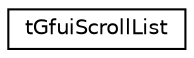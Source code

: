 digraph "Graphical Class Hierarchy"
{
  edge [fontname="Helvetica",fontsize="10",labelfontname="Helvetica",labelfontsize="10"];
  node [fontname="Helvetica",fontsize="10",shape=record];
  rankdir="LR";
  Node1 [label="tGfuiScrollList",height=0.2,width=0.4,color="black", fillcolor="white", style="filled",URL="$structt_gfui_scroll_list.html"];
}
